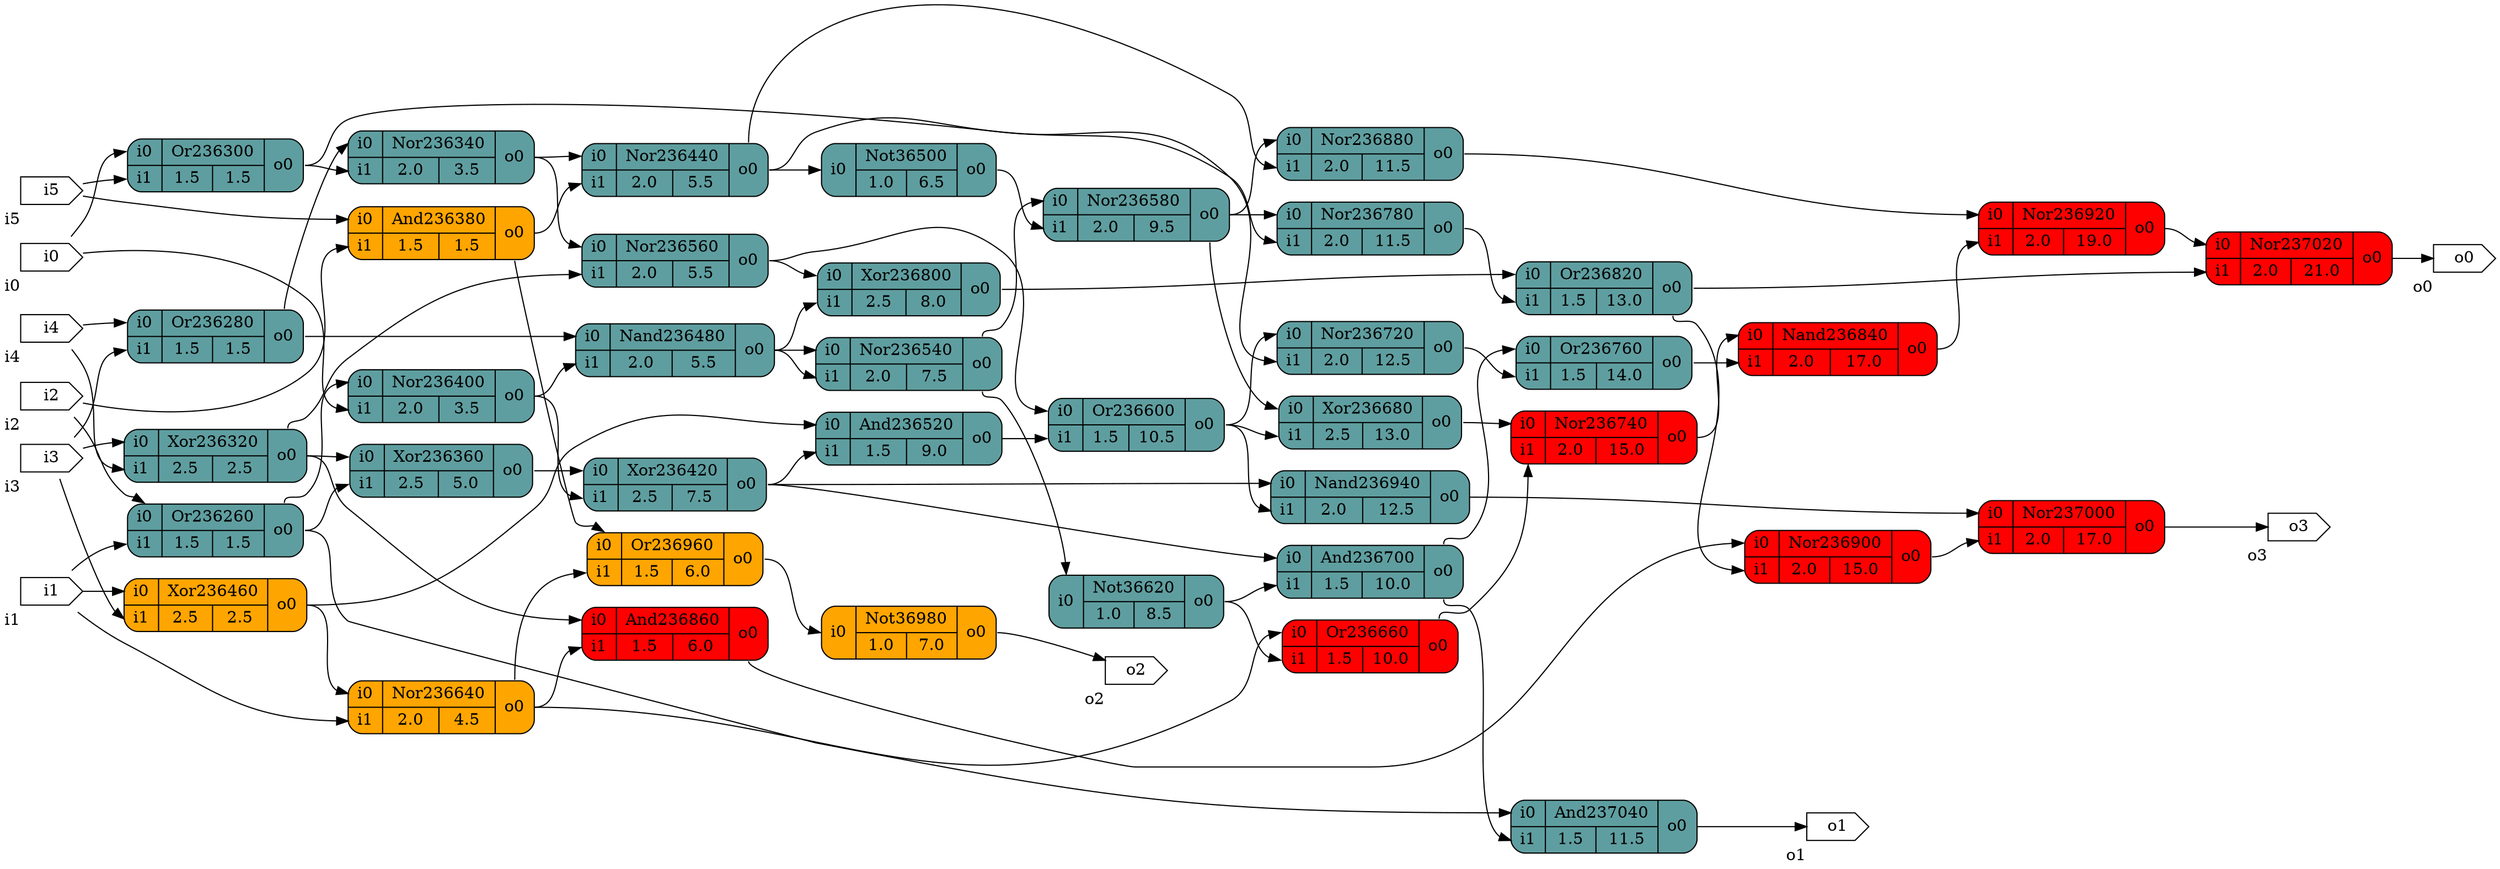digraph test {
		graph [rankdir = LR];
		Or236260[shape=record; style="rounded,filled"; fillcolor=cadetblue; label="{{<i0>i0|<i1>i1}|{Or236260|{1.5|1.5}}|{<o0>o0}}"]
		Or236280[shape=record; style="rounded,filled"; fillcolor=cadetblue; label="{{<i0>i0|<i1>i1}|{Or236280|{1.5|1.5}}|{<o0>o0}}"]
		Or236300[shape=record; style="rounded,filled"; fillcolor=cadetblue; label="{{<i0>i0|<i1>i1}|{Or236300|{1.5|1.5}}|{<o0>o0}}"]
		Xor236320[shape=record; style="rounded,filled"; fillcolor=cadetblue; label="{{<i0>i0|<i1>i1}|{Xor236320|{2.5|2.5}}|{<o0>o0}}"]
		Nor236340[shape=record; style="rounded,filled"; fillcolor=cadetblue; label="{{<i0>i0|<i1>i1}|{Nor236340|{2.0|3.5}}|{<o0>o0}}"]
		Xor236360[shape=record; style="rounded,filled"; fillcolor=cadetblue; label="{{<i0>i0|<i1>i1}|{Xor236360|{2.5|5.0}}|{<o0>o0}}"]
		And236380[shape=record; style="rounded,filled"; fillcolor=orange1; label="{{<i0>i0|<i1>i1}|{And236380|{1.5|1.5}}|{<o0>o0}}"]
		Nor236400[shape=record; style="rounded,filled"; fillcolor=cadetblue; label="{{<i0>i0|<i1>i1}|{Nor236400|{2.0|3.5}}|{<o0>o0}}"]
		Xor236420[shape=record; style="rounded,filled"; fillcolor=cadetblue; label="{{<i0>i0|<i1>i1}|{Xor236420|{2.5|7.5}}|{<o0>o0}}"]
		Nor236440[shape=record; style="rounded,filled"; fillcolor=cadetblue; label="{{<i0>i0|<i1>i1}|{Nor236440|{2.0|5.5}}|{<o0>o0}}"]
		Xor236460[shape=record; style="rounded,filled"; fillcolor=orange1; label="{{<i0>i0|<i1>i1}|{Xor236460|{2.5|2.5}}|{<o0>o0}}"]
		Nand236480[shape=record; style="rounded,filled"; fillcolor=cadetblue; label="{{<i0>i0|<i1>i1}|{Nand236480|{2.0|5.5}}|{<o0>o0}}"]
		Not36500[shape=record; style="rounded,filled"; fillcolor=cadetblue; label="{{<i0>i0}|{Not36500|{1.0|6.5}}|{<o0>o0}}"]
		And236520[shape=record; style="rounded,filled"; fillcolor=cadetblue; label="{{<i0>i0|<i1>i1}|{And236520|{1.5|9.0}}|{<o0>o0}}"]
		Nor236540[shape=record; style="rounded,filled"; fillcolor=cadetblue; label="{{<i0>i0|<i1>i1}|{Nor236540|{2.0|7.5}}|{<o0>o0}}"]
		Nor236560[shape=record; style="rounded,filled"; fillcolor=cadetblue; label="{{<i0>i0|<i1>i1}|{Nor236560|{2.0|5.5}}|{<o0>o0}}"]
		Nor236580[shape=record; style="rounded,filled"; fillcolor=cadetblue; label="{{<i0>i0|<i1>i1}|{Nor236580|{2.0|9.5}}|{<o0>o0}}"]
		Or236600[shape=record; style="rounded,filled"; fillcolor=cadetblue; label="{{<i0>i0|<i1>i1}|{Or236600|{1.5|10.5}}|{<o0>o0}}"]
		Not36620[shape=record; style="rounded,filled"; fillcolor=cadetblue; label="{{<i0>i0}|{Not36620|{1.0|8.5}}|{<o0>o0}}"]
		Nor236640[shape=record; style="rounded,filled"; fillcolor=orange1; label="{{<i0>i0|<i1>i1}|{Nor236640|{2.0|4.5}}|{<o0>o0}}"]
		Or236660[shape=record; style="rounded,filled"; fillcolor=red; label="{{<i0>i0|<i1>i1}|{Or236660|{1.5|10.0}}|{<o0>o0}}"]
		Xor236680[shape=record; style="rounded,filled"; fillcolor=cadetblue; label="{{<i0>i0|<i1>i1}|{Xor236680|{2.5|13.0}}|{<o0>o0}}"]
		And236700[shape=record; style="rounded,filled"; fillcolor=cadetblue; label="{{<i0>i0|<i1>i1}|{And236700|{1.5|10.0}}|{<o0>o0}}"]
		Nor236720[shape=record; style="rounded,filled"; fillcolor=cadetblue; label="{{<i0>i0|<i1>i1}|{Nor236720|{2.0|12.5}}|{<o0>o0}}"]
		Nor236740[shape=record; style="rounded,filled"; fillcolor=red; label="{{<i0>i0|<i1>i1}|{Nor236740|{2.0|15.0}}|{<o0>o0}}"]
		Or236760[shape=record; style="rounded,filled"; fillcolor=cadetblue; label="{{<i0>i0|<i1>i1}|{Or236760|{1.5|14.0}}|{<o0>o0}}"]
		Nor236780[shape=record; style="rounded,filled"; fillcolor=cadetblue; label="{{<i0>i0|<i1>i1}|{Nor236780|{2.0|11.5}}|{<o0>o0}}"]
		Xor236800[shape=record; style="rounded,filled"; fillcolor=cadetblue; label="{{<i0>i0|<i1>i1}|{Xor236800|{2.5|8.0}}|{<o0>o0}}"]
		Or236820[shape=record; style="rounded,filled"; fillcolor=cadetblue; label="{{<i0>i0|<i1>i1}|{Or236820|{1.5|13.0}}|{<o0>o0}}"]
		Nand236840[shape=record; style="rounded,filled"; fillcolor=red; label="{{<i0>i0|<i1>i1}|{Nand236840|{2.0|17.0}}|{<o0>o0}}"]
		And236860[shape=record; style="rounded,filled"; fillcolor=red; label="{{<i0>i0|<i1>i1}|{And236860|{1.5|6.0}}|{<o0>o0}}"]
		Nor236880[shape=record; style="rounded,filled"; fillcolor=cadetblue; label="{{<i0>i0|<i1>i1}|{Nor236880|{2.0|11.5}}|{<o0>o0}}"]
		Nor236900[shape=record; style="rounded,filled"; fillcolor=red; label="{{<i0>i0|<i1>i1}|{Nor236900|{2.0|15.0}}|{<o0>o0}}"]
		Nor236920[shape=record; style="rounded,filled"; fillcolor=red; label="{{<i0>i0|<i1>i1}|{Nor236920|{2.0|19.0}}|{<o0>o0}}"]
		Nand236940[shape=record; style="rounded,filled"; fillcolor=cadetblue; label="{{<i0>i0|<i1>i1}|{Nand236940|{2.0|12.5}}|{<o0>o0}}"]
		Or236960[shape=record; style="rounded,filled"; fillcolor=orange1; label="{{<i0>i0|<i1>i1}|{Or236960|{1.5|6.0}}|{<o0>o0}}"]
		Not36980[shape=record; style="rounded,filled"; fillcolor=orange1; label="{{<i0>i0}|{Not36980|{1.0|7.0}}|{<o0>o0}}"]
		Nor237000[shape=record; style="rounded,filled"; fillcolor=red; label="{{<i0>i0|<i1>i1}|{Nor237000|{2.0|17.0}}|{<o0>o0}}"]
		Nor237020[shape=record; style="rounded,filled"; fillcolor=red; label="{{<i0>i0|<i1>i1}|{Nor237020|{2.0|21.0}}|{<o0>o0}}"]
		And237040[shape=record; style="rounded,filled"; fillcolor=cadetblue; label="{{<i0>i0|<i1>i1}|{And237040|{1.5|11.5}}|{<o0>o0}}"]
		i0[shape=cds,xlabel="i0"]
		i1[shape=cds,xlabel="i1"]
		i2[shape=cds,xlabel="i2"]
		i3[shape=cds,xlabel="i3"]
		i4[shape=cds,xlabel="i4"]
		i5[shape=cds,xlabel="i5"]
		o0[shape=cds,xlabel="o0"]
		o1[shape=cds,xlabel="o1"]
		o2[shape=cds,xlabel="o2"]
		o3[shape=cds,xlabel="o3"]
		i0 -> Or236300:i0;
		i0 -> Nor236400:i1;
		i1 -> Or236260:i1;
		i1 -> Xor236460:i0;
		i1 -> Nor236640:i1;
		i2 -> Or236260:i0;
		i2 -> And236380:i1;
		i3 -> Or236280:i1;
		i3 -> Xor236320:i0;
		i3 -> Xor236460:i1;
		i4 -> Or236280:i0;
		i4 -> Xor236320:i1;
		i5 -> Or236300:i1;
		i5 -> And236380:i0;
		Or236260:o0 -> Xor236360:i1;
		Or236260:o0 -> Nor236400:i0;
		Or236260:o0 -> And237040:i0;
		Or236280:o0 -> Nor236340:i0;
		Or236280:o0 -> Nand236480:i0;
		Or236300:o0 -> Nor236340:i1;
		Or236300:o0 -> Nor236720:i1;
		Xor236320:o0 -> Xor236360:i0;
		Xor236320:o0 -> Nor236560:i1;
		Xor236320:o0 -> And236860:i0;
		Nor236340:o0 -> Nor236440:i0;
		Nor236340:o0 -> Nor236560:i0;
		Xor236360:o0 -> Xor236420:i0;
		And236380:o0 -> Nor236440:i1;
		And236380:o0 -> Or236960:i0;
		Nor236400:o0 -> Xor236420:i1;
		Nor236400:o0 -> Nand236480:i1;
		Xor236420:o0 -> And236520:i1;
		Xor236420:o0 -> And236700:i0;
		Xor236420:o0 -> Nand236940:i0;
		Nor236440:o0 -> Not36500:i0;
		Nor236440:o0 -> Nor236780:i1;
		Nor236440:o0 -> Nor236880:i1;
		Xor236460:o0 -> And236520:i0;
		Xor236460:o0 -> Nor236640:i0;
		Nand236480:o0 -> Nor236540:i0;
		Nand236480:o0 -> Nor236540:i1;
		Nand236480:o0 -> Xor236800:i1;
		Not36500:o0 -> Nor236580:i1;
		And236520:o0 -> Or236600:i1;
		Nor236540:o0 -> Nor236580:i0;
		Nor236540:o0 -> Not36620:i0;
		Nor236560:o0 -> Or236600:i0;
		Nor236560:o0 -> Xor236800:i0;
		Nor236580:o0 -> Xor236680:i0;
		Nor236580:o0 -> Nor236780:i0;
		Nor236580:o0 -> Nor236880:i0;
		Or236600:o0 -> Xor236680:i1;
		Or236600:o0 -> Nor236720:i0;
		Or236600:o0 -> Nand236940:i1;
		Not36620:o0 -> Or236660:i1;
		Not36620:o0 -> And236700:i1;
		Nor236640:o0 -> Or236660:i0;
		Nor236640:o0 -> And236860:i1;
		Nor236640:o0 -> Or236960:i1;
		Or236660:o0 -> Nor236740:i1;
		Xor236680:o0 -> Nor236740:i0;
		And236700:o0 -> Or236760:i0;
		And236700:o0 -> And237040:i1;
		Nor236720:o0 -> Or236760:i1;
		Nor236740:o0 -> Nand236840:i0;
		Or236760:o0 -> Nand236840:i1;
		Nor236780:o0 -> Or236820:i1;
		Xor236800:o0 -> Or236820:i0;
		Or236820:o0 -> Nor236900:i1;
		Or236820:o0 -> Nor237020:i1;
		Nand236840:o0 -> Nor236920:i1;
		And236860:o0 -> Nor236900:i0;
		Nor236880:o0 -> Nor236920:i0;
		Nor236900:o0 -> Nor237000:i1;
		Nor236920:o0 -> Nor237020:i0;
		Nand236940:o0 -> Nor237000:i0;
		Or236960:o0 -> Not36980:i0;
		Not36980:o0 -> o2;
		Nor237000:o0 -> o3;
		Nor237020:o0 -> o0;
		And237040:o0 -> o1;
}
